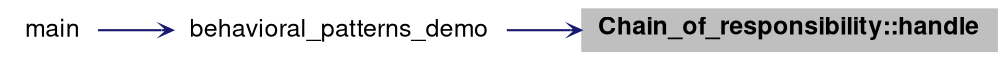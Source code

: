 digraph "Chain_of_responsibility::handle"
{
 // LATEX_PDF_SIZE
  bgcolor="transparent";
  edge [fontname="Helvetica,Arial,sans-serif",fontsize=15,labelfontsize=15 arrowhead=open arrowtail=open arrowsize=0.5];
  node [fontname="Helvetica,Arial,sans-serif",fontsize=15,fontsize=12 shape=plaintext];
  rankdir="RL";
  Node1 [label=<<b>Chain_of_responsibility::handle</b>>,height=0.2,width=0.4,color="black", fillcolor="grey75", style="filled", fontcolor="black",tooltip="Specific handler can process a command and return non-negative."];
  Node1 -> Node2 [dir="back",color="midnightblue",style="solid"];
  Node2 [label="behavioral_patterns_demo",height=0.2,width=0.4,color="black",URL="$group__BP.html#ga608cf93d9bef165bc7e5690ac3b46a03",tooltip=" "];
  Node2 -> Node3 [dir="back",color="midnightblue",style="solid"];
  Node3 [label="main",height=0.2,width=0.4,color="black",URL="$group__DP.html#gae66f6b31b5ad750f1fe042a706a4e3d4",tooltip=" "];
}
